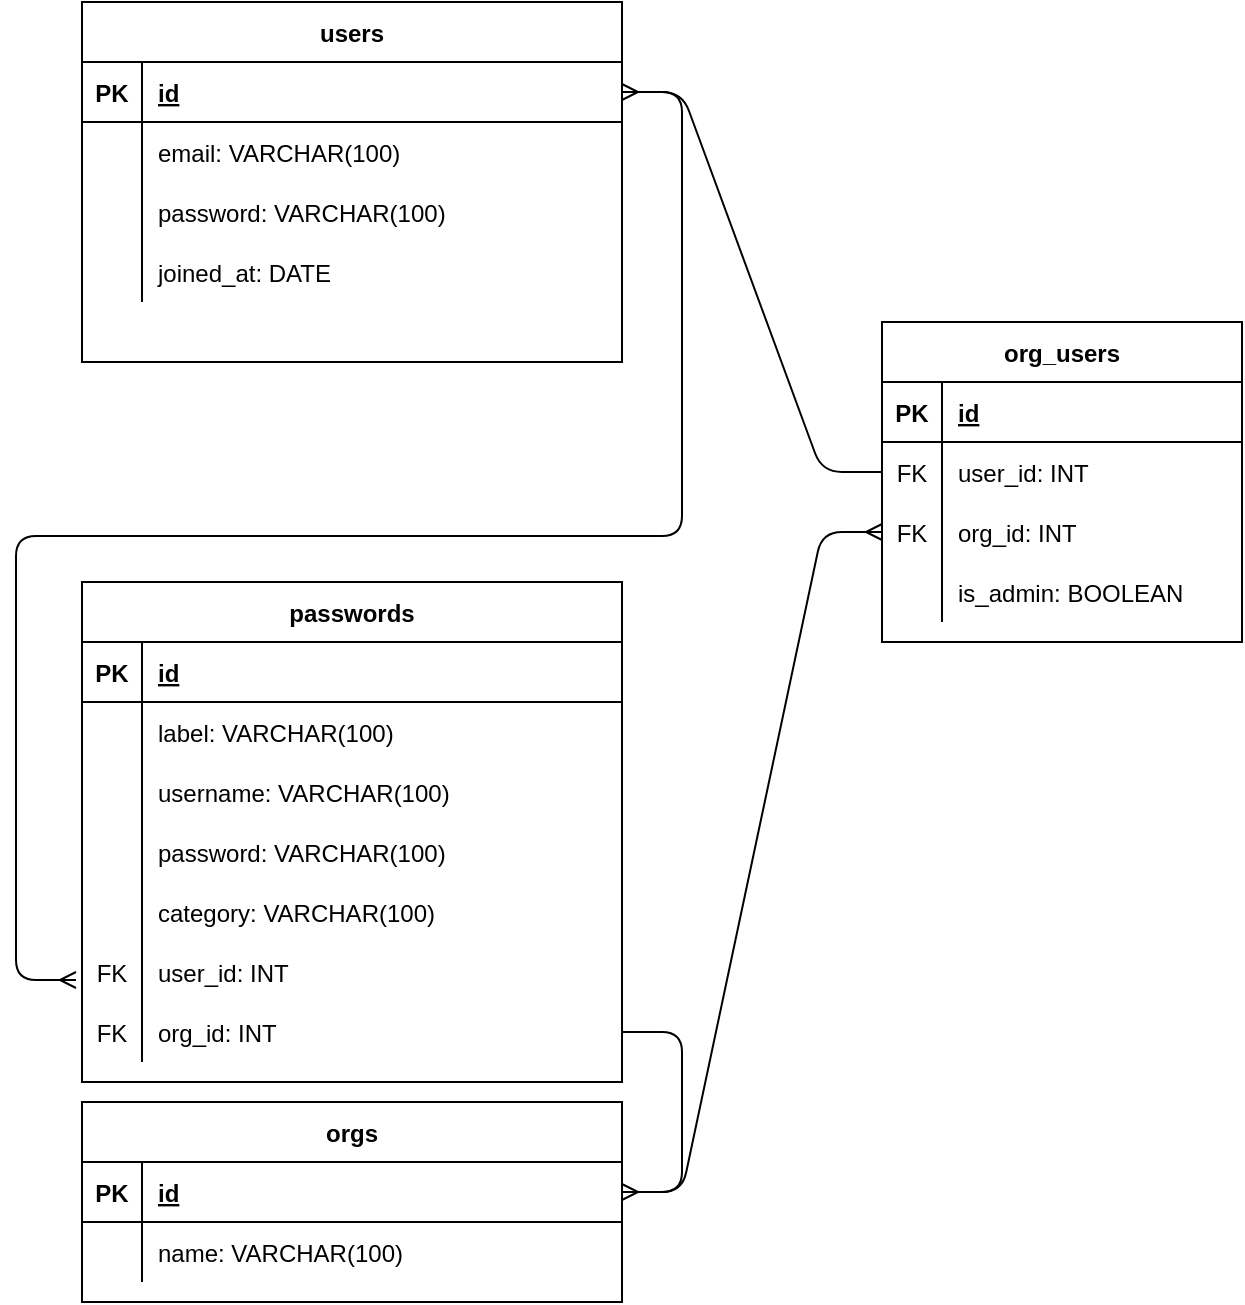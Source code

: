 <mxfile version="14.5.6" type="device"><diagram id="LW_RmXzN3S1zugNGrasB" name="Page-1"><mxGraphModel dx="1070" dy="1002" grid="1" gridSize="10" guides="1" tooltips="1" connect="1" arrows="1" fold="1" page="1" pageScale="1" pageWidth="850" pageHeight="1100" math="0" shadow="0"><root><mxCell id="0"/><mxCell id="1" parent="0"/><mxCell id="nkz94UdO37lvc7SOZEWk-1" value="users" style="shape=table;startSize=30;container=1;collapsible=1;childLayout=tableLayout;fixedRows=1;rowLines=0;fontStyle=1;align=center;resizeLast=1;" parent="1" vertex="1"><mxGeometry x="80" y="40" width="270" height="180" as="geometry"/></mxCell><mxCell id="nkz94UdO37lvc7SOZEWk-2" value="" style="shape=partialRectangle;collapsible=0;dropTarget=0;pointerEvents=0;fillColor=none;top=0;left=0;bottom=1;right=0;points=[[0,0.5],[1,0.5]];portConstraint=eastwest;" parent="nkz94UdO37lvc7SOZEWk-1" vertex="1"><mxGeometry y="30" width="270" height="30" as="geometry"/></mxCell><mxCell id="nkz94UdO37lvc7SOZEWk-3" value="PK" style="shape=partialRectangle;connectable=0;fillColor=none;top=0;left=0;bottom=0;right=0;fontStyle=1;overflow=hidden;" parent="nkz94UdO37lvc7SOZEWk-2" vertex="1"><mxGeometry width="30" height="30" as="geometry"/></mxCell><mxCell id="nkz94UdO37lvc7SOZEWk-4" value="id" style="shape=partialRectangle;connectable=0;fillColor=none;top=0;left=0;bottom=0;right=0;align=left;spacingLeft=6;fontStyle=5;overflow=hidden;" parent="nkz94UdO37lvc7SOZEWk-2" vertex="1"><mxGeometry x="30" width="240" height="30" as="geometry"/></mxCell><mxCell id="nkz94UdO37lvc7SOZEWk-5" value="" style="shape=partialRectangle;collapsible=0;dropTarget=0;pointerEvents=0;fillColor=none;top=0;left=0;bottom=0;right=0;points=[[0,0.5],[1,0.5]];portConstraint=eastwest;" parent="nkz94UdO37lvc7SOZEWk-1" vertex="1"><mxGeometry y="60" width="270" height="30" as="geometry"/></mxCell><mxCell id="nkz94UdO37lvc7SOZEWk-6" value="" style="shape=partialRectangle;connectable=0;fillColor=none;top=0;left=0;bottom=0;right=0;editable=1;overflow=hidden;" parent="nkz94UdO37lvc7SOZEWk-5" vertex="1"><mxGeometry width="30" height="30" as="geometry"/></mxCell><mxCell id="nkz94UdO37lvc7SOZEWk-7" value="email: VARCHAR(100)" style="shape=partialRectangle;connectable=0;fillColor=none;top=0;left=0;bottom=0;right=0;align=left;spacingLeft=6;overflow=hidden;" parent="nkz94UdO37lvc7SOZEWk-5" vertex="1"><mxGeometry x="30" width="240" height="30" as="geometry"/></mxCell><mxCell id="nkz94UdO37lvc7SOZEWk-8" value="" style="shape=partialRectangle;collapsible=0;dropTarget=0;pointerEvents=0;fillColor=none;top=0;left=0;bottom=0;right=0;points=[[0,0.5],[1,0.5]];portConstraint=eastwest;" parent="nkz94UdO37lvc7SOZEWk-1" vertex="1"><mxGeometry y="90" width="270" height="30" as="geometry"/></mxCell><mxCell id="nkz94UdO37lvc7SOZEWk-9" value="" style="shape=partialRectangle;connectable=0;fillColor=none;top=0;left=0;bottom=0;right=0;editable=1;overflow=hidden;" parent="nkz94UdO37lvc7SOZEWk-8" vertex="1"><mxGeometry width="30" height="30" as="geometry"/></mxCell><mxCell id="nkz94UdO37lvc7SOZEWk-10" value="password: VARCHAR(100)" style="shape=partialRectangle;connectable=0;fillColor=none;top=0;left=0;bottom=0;right=0;align=left;spacingLeft=6;overflow=hidden;" parent="nkz94UdO37lvc7SOZEWk-8" vertex="1"><mxGeometry x="30" width="240" height="30" as="geometry"/></mxCell><mxCell id="sY6yOcYnLdvT0vO3Td1--1" value="" style="shape=partialRectangle;collapsible=0;dropTarget=0;pointerEvents=0;fillColor=none;top=0;left=0;bottom=0;right=0;points=[[0,0.5],[1,0.5]];portConstraint=eastwest;" vertex="1" parent="nkz94UdO37lvc7SOZEWk-1"><mxGeometry y="120" width="270" height="30" as="geometry"/></mxCell><mxCell id="sY6yOcYnLdvT0vO3Td1--2" value="" style="shape=partialRectangle;connectable=0;fillColor=none;top=0;left=0;bottom=0;right=0;editable=1;overflow=hidden;" vertex="1" parent="sY6yOcYnLdvT0vO3Td1--1"><mxGeometry width="30" height="30" as="geometry"/></mxCell><mxCell id="sY6yOcYnLdvT0vO3Td1--3" value="joined_at: DATE" style="shape=partialRectangle;connectable=0;fillColor=none;top=0;left=0;bottom=0;right=0;align=left;spacingLeft=6;overflow=hidden;" vertex="1" parent="sY6yOcYnLdvT0vO3Td1--1"><mxGeometry x="30" width="240" height="30" as="geometry"/></mxCell><mxCell id="nkz94UdO37lvc7SOZEWk-14" value="passwords" style="shape=table;startSize=30;container=1;collapsible=1;childLayout=tableLayout;fixedRows=1;rowLines=0;fontStyle=1;align=center;resizeLast=1;" parent="1" vertex="1"><mxGeometry x="80" y="330" width="270" height="250" as="geometry"/></mxCell><mxCell id="nkz94UdO37lvc7SOZEWk-15" value="" style="shape=partialRectangle;collapsible=0;dropTarget=0;pointerEvents=0;fillColor=none;top=0;left=0;bottom=1;right=0;points=[[0,0.5],[1,0.5]];portConstraint=eastwest;" parent="nkz94UdO37lvc7SOZEWk-14" vertex="1"><mxGeometry y="30" width="270" height="30" as="geometry"/></mxCell><mxCell id="nkz94UdO37lvc7SOZEWk-16" value="PK" style="shape=partialRectangle;connectable=0;fillColor=none;top=0;left=0;bottom=0;right=0;fontStyle=1;overflow=hidden;" parent="nkz94UdO37lvc7SOZEWk-15" vertex="1"><mxGeometry width="30" height="30" as="geometry"/></mxCell><mxCell id="nkz94UdO37lvc7SOZEWk-17" value="id" style="shape=partialRectangle;connectable=0;fillColor=none;top=0;left=0;bottom=0;right=0;align=left;spacingLeft=6;fontStyle=5;overflow=hidden;" parent="nkz94UdO37lvc7SOZEWk-15" vertex="1"><mxGeometry x="30" width="240" height="30" as="geometry"/></mxCell><mxCell id="nkz94UdO37lvc7SOZEWk-18" value="" style="shape=partialRectangle;collapsible=0;dropTarget=0;pointerEvents=0;fillColor=none;top=0;left=0;bottom=0;right=0;points=[[0,0.5],[1,0.5]];portConstraint=eastwest;" parent="nkz94UdO37lvc7SOZEWk-14" vertex="1"><mxGeometry y="60" width="270" height="30" as="geometry"/></mxCell><mxCell id="nkz94UdO37lvc7SOZEWk-19" value="" style="shape=partialRectangle;connectable=0;fillColor=none;top=0;left=0;bottom=0;right=0;editable=1;overflow=hidden;" parent="nkz94UdO37lvc7SOZEWk-18" vertex="1"><mxGeometry width="30" height="30" as="geometry"/></mxCell><mxCell id="nkz94UdO37lvc7SOZEWk-20" value="label: VARCHAR(100)" style="shape=partialRectangle;connectable=0;fillColor=none;top=0;left=0;bottom=0;right=0;align=left;spacingLeft=6;overflow=hidden;" parent="nkz94UdO37lvc7SOZEWk-18" vertex="1"><mxGeometry x="30" width="240" height="30" as="geometry"/></mxCell><mxCell id="nkz94UdO37lvc7SOZEWk-57" value="" style="shape=partialRectangle;collapsible=0;dropTarget=0;pointerEvents=0;fillColor=none;top=0;left=0;bottom=0;right=0;points=[[0,0.5],[1,0.5]];portConstraint=eastwest;" parent="nkz94UdO37lvc7SOZEWk-14" vertex="1"><mxGeometry y="90" width="270" height="30" as="geometry"/></mxCell><mxCell id="nkz94UdO37lvc7SOZEWk-58" value="" style="shape=partialRectangle;connectable=0;fillColor=none;top=0;left=0;bottom=0;right=0;editable=1;overflow=hidden;" parent="nkz94UdO37lvc7SOZEWk-57" vertex="1"><mxGeometry width="30" height="30" as="geometry"/></mxCell><mxCell id="nkz94UdO37lvc7SOZEWk-59" value="username: VARCHAR(100)" style="shape=partialRectangle;connectable=0;fillColor=none;top=0;left=0;bottom=0;right=0;align=left;spacingLeft=6;overflow=hidden;" parent="nkz94UdO37lvc7SOZEWk-57" vertex="1"><mxGeometry x="30" width="240" height="30" as="geometry"/></mxCell><mxCell id="nkz94UdO37lvc7SOZEWk-21" value="" style="shape=partialRectangle;collapsible=0;dropTarget=0;pointerEvents=0;fillColor=none;top=0;left=0;bottom=0;right=0;points=[[0,0.5],[1,0.5]];portConstraint=eastwest;" parent="nkz94UdO37lvc7SOZEWk-14" vertex="1"><mxGeometry y="120" width="270" height="30" as="geometry"/></mxCell><mxCell id="nkz94UdO37lvc7SOZEWk-22" value="" style="shape=partialRectangle;connectable=0;fillColor=none;top=0;left=0;bottom=0;right=0;editable=1;overflow=hidden;" parent="nkz94UdO37lvc7SOZEWk-21" vertex="1"><mxGeometry width="30" height="30" as="geometry"/></mxCell><mxCell id="nkz94UdO37lvc7SOZEWk-23" value="password: VARCHAR(100)" style="shape=partialRectangle;connectable=0;fillColor=none;top=0;left=0;bottom=0;right=0;align=left;spacingLeft=6;overflow=hidden;" parent="nkz94UdO37lvc7SOZEWk-21" vertex="1"><mxGeometry x="30" width="240" height="30" as="geometry"/></mxCell><mxCell id="nkz94UdO37lvc7SOZEWk-73" value="" style="shape=partialRectangle;collapsible=0;dropTarget=0;pointerEvents=0;fillColor=none;top=0;left=0;bottom=0;right=0;points=[[0,0.5],[1,0.5]];portConstraint=eastwest;" parent="nkz94UdO37lvc7SOZEWk-14" vertex="1"><mxGeometry y="150" width="270" height="30" as="geometry"/></mxCell><mxCell id="nkz94UdO37lvc7SOZEWk-74" value="" style="shape=partialRectangle;connectable=0;fillColor=none;top=0;left=0;bottom=0;right=0;editable=1;overflow=hidden;" parent="nkz94UdO37lvc7SOZEWk-73" vertex="1"><mxGeometry width="30" height="30" as="geometry"/></mxCell><mxCell id="nkz94UdO37lvc7SOZEWk-75" value="category: VARCHAR(100)" style="shape=partialRectangle;connectable=0;fillColor=none;top=0;left=0;bottom=0;right=0;align=left;spacingLeft=6;overflow=hidden;" parent="nkz94UdO37lvc7SOZEWk-73" vertex="1"><mxGeometry x="30" width="240" height="30" as="geometry"/></mxCell><mxCell id="nkz94UdO37lvc7SOZEWk-40" value="" style="shape=partialRectangle;collapsible=0;dropTarget=0;pointerEvents=0;fillColor=none;top=0;left=0;bottom=0;right=0;points=[[0,0.5],[1,0.5]];portConstraint=eastwest;" parent="nkz94UdO37lvc7SOZEWk-14" vertex="1"><mxGeometry y="180" width="270" height="30" as="geometry"/></mxCell><mxCell id="nkz94UdO37lvc7SOZEWk-41" value="FK" style="shape=partialRectangle;connectable=0;fillColor=none;top=0;left=0;bottom=0;right=0;editable=1;overflow=hidden;" parent="nkz94UdO37lvc7SOZEWk-40" vertex="1"><mxGeometry width="30" height="30" as="geometry"/></mxCell><mxCell id="nkz94UdO37lvc7SOZEWk-42" value="user_id: INT" style="shape=partialRectangle;connectable=0;fillColor=none;top=0;left=0;bottom=0;right=0;align=left;spacingLeft=6;overflow=hidden;" parent="nkz94UdO37lvc7SOZEWk-40" vertex="1"><mxGeometry x="30" width="240" height="30" as="geometry"/></mxCell><mxCell id="nkz94UdO37lvc7SOZEWk-79" value="" style="shape=partialRectangle;collapsible=0;dropTarget=0;pointerEvents=0;fillColor=none;top=0;left=0;bottom=0;right=0;points=[[0,0.5],[1,0.5]];portConstraint=eastwest;" parent="nkz94UdO37lvc7SOZEWk-14" vertex="1"><mxGeometry y="210" width="270" height="30" as="geometry"/></mxCell><mxCell id="nkz94UdO37lvc7SOZEWk-80" value="FK" style="shape=partialRectangle;connectable=0;fillColor=none;top=0;left=0;bottom=0;right=0;editable=1;overflow=hidden;" parent="nkz94UdO37lvc7SOZEWk-79" vertex="1"><mxGeometry width="30" height="30" as="geometry"/></mxCell><mxCell id="nkz94UdO37lvc7SOZEWk-81" value="org_id: INT" style="shape=partialRectangle;connectable=0;fillColor=none;top=0;left=0;bottom=0;right=0;align=left;spacingLeft=6;overflow=hidden;" parent="nkz94UdO37lvc7SOZEWk-79" vertex="1"><mxGeometry x="30" width="240" height="30" as="geometry"/></mxCell><mxCell id="nkz94UdO37lvc7SOZEWk-27" value="orgs" style="shape=table;startSize=30;container=1;collapsible=1;childLayout=tableLayout;fixedRows=1;rowLines=0;fontStyle=1;align=center;resizeLast=1;" parent="1" vertex="1"><mxGeometry x="80" y="590" width="270" height="100" as="geometry"/></mxCell><mxCell id="nkz94UdO37lvc7SOZEWk-28" value="" style="shape=partialRectangle;collapsible=0;dropTarget=0;pointerEvents=0;fillColor=none;top=0;left=0;bottom=1;right=0;points=[[0,0.5],[1,0.5]];portConstraint=eastwest;" parent="nkz94UdO37lvc7SOZEWk-27" vertex="1"><mxGeometry y="30" width="270" height="30" as="geometry"/></mxCell><mxCell id="nkz94UdO37lvc7SOZEWk-29" value="PK" style="shape=partialRectangle;connectable=0;fillColor=none;top=0;left=0;bottom=0;right=0;fontStyle=1;overflow=hidden;" parent="nkz94UdO37lvc7SOZEWk-28" vertex="1"><mxGeometry width="30" height="30" as="geometry"/></mxCell><mxCell id="nkz94UdO37lvc7SOZEWk-30" value="id" style="shape=partialRectangle;connectable=0;fillColor=none;top=0;left=0;bottom=0;right=0;align=left;spacingLeft=6;fontStyle=5;overflow=hidden;" parent="nkz94UdO37lvc7SOZEWk-28" vertex="1"><mxGeometry x="30" width="240" height="30" as="geometry"/></mxCell><mxCell id="nkz94UdO37lvc7SOZEWk-31" value="" style="shape=partialRectangle;collapsible=0;dropTarget=0;pointerEvents=0;fillColor=none;top=0;left=0;bottom=0;right=0;points=[[0,0.5],[1,0.5]];portConstraint=eastwest;" parent="nkz94UdO37lvc7SOZEWk-27" vertex="1"><mxGeometry y="60" width="270" height="30" as="geometry"/></mxCell><mxCell id="nkz94UdO37lvc7SOZEWk-32" value="" style="shape=partialRectangle;connectable=0;fillColor=none;top=0;left=0;bottom=0;right=0;editable=1;overflow=hidden;" parent="nkz94UdO37lvc7SOZEWk-31" vertex="1"><mxGeometry width="30" height="30" as="geometry"/></mxCell><mxCell id="nkz94UdO37lvc7SOZEWk-33" value="name: VARCHAR(100)" style="shape=partialRectangle;connectable=0;fillColor=none;top=0;left=0;bottom=0;right=0;align=left;spacingLeft=6;overflow=hidden;" parent="nkz94UdO37lvc7SOZEWk-31" vertex="1"><mxGeometry x="30" width="240" height="30" as="geometry"/></mxCell><mxCell id="nkz94UdO37lvc7SOZEWk-43" value="org_users" style="shape=table;startSize=30;container=1;collapsible=1;childLayout=tableLayout;fixedRows=1;rowLines=0;fontStyle=1;align=center;resizeLast=1;" parent="1" vertex="1"><mxGeometry x="480" y="200" width="180" height="160" as="geometry"/></mxCell><mxCell id="nkz94UdO37lvc7SOZEWk-44" value="" style="shape=partialRectangle;collapsible=0;dropTarget=0;pointerEvents=0;fillColor=none;top=0;left=0;bottom=1;right=0;points=[[0,0.5],[1,0.5]];portConstraint=eastwest;" parent="nkz94UdO37lvc7SOZEWk-43" vertex="1"><mxGeometry y="30" width="180" height="30" as="geometry"/></mxCell><mxCell id="nkz94UdO37lvc7SOZEWk-45" value="PK" style="shape=partialRectangle;connectable=0;fillColor=none;top=0;left=0;bottom=0;right=0;fontStyle=1;overflow=hidden;" parent="nkz94UdO37lvc7SOZEWk-44" vertex="1"><mxGeometry width="30" height="30" as="geometry"/></mxCell><mxCell id="nkz94UdO37lvc7SOZEWk-46" value="id" style="shape=partialRectangle;connectable=0;fillColor=none;top=0;left=0;bottom=0;right=0;align=left;spacingLeft=6;fontStyle=5;overflow=hidden;" parent="nkz94UdO37lvc7SOZEWk-44" vertex="1"><mxGeometry x="30" width="150" height="30" as="geometry"/></mxCell><mxCell id="nkz94UdO37lvc7SOZEWk-47" value="" style="shape=partialRectangle;collapsible=0;dropTarget=0;pointerEvents=0;fillColor=none;top=0;left=0;bottom=0;right=0;points=[[0,0.5],[1,0.5]];portConstraint=eastwest;" parent="nkz94UdO37lvc7SOZEWk-43" vertex="1"><mxGeometry y="60" width="180" height="30" as="geometry"/></mxCell><mxCell id="nkz94UdO37lvc7SOZEWk-48" value="FK" style="shape=partialRectangle;connectable=0;fillColor=none;top=0;left=0;bottom=0;right=0;editable=1;overflow=hidden;" parent="nkz94UdO37lvc7SOZEWk-47" vertex="1"><mxGeometry width="30" height="30" as="geometry"/></mxCell><mxCell id="nkz94UdO37lvc7SOZEWk-49" value="user_id: INT" style="shape=partialRectangle;connectable=0;fillColor=none;top=0;left=0;bottom=0;right=0;align=left;spacingLeft=6;overflow=hidden;" parent="nkz94UdO37lvc7SOZEWk-47" vertex="1"><mxGeometry x="30" width="150" height="30" as="geometry"/></mxCell><mxCell id="nkz94UdO37lvc7SOZEWk-50" value="" style="shape=partialRectangle;collapsible=0;dropTarget=0;pointerEvents=0;fillColor=none;top=0;left=0;bottom=0;right=0;points=[[0,0.5],[1,0.5]];portConstraint=eastwest;" parent="nkz94UdO37lvc7SOZEWk-43" vertex="1"><mxGeometry y="90" width="180" height="30" as="geometry"/></mxCell><mxCell id="nkz94UdO37lvc7SOZEWk-51" value="FK" style="shape=partialRectangle;connectable=0;fillColor=none;top=0;left=0;bottom=0;right=0;editable=1;overflow=hidden;" parent="nkz94UdO37lvc7SOZEWk-50" vertex="1"><mxGeometry width="30" height="30" as="geometry"/></mxCell><mxCell id="nkz94UdO37lvc7SOZEWk-52" value="org_id: INT" style="shape=partialRectangle;connectable=0;fillColor=none;top=0;left=0;bottom=0;right=0;align=left;spacingLeft=6;overflow=hidden;" parent="nkz94UdO37lvc7SOZEWk-50" vertex="1"><mxGeometry x="30" width="150" height="30" as="geometry"/></mxCell><mxCell id="sY6yOcYnLdvT0vO3Td1--4" value="" style="shape=partialRectangle;collapsible=0;dropTarget=0;pointerEvents=0;fillColor=none;top=0;left=0;bottom=0;right=0;points=[[0,0.5],[1,0.5]];portConstraint=eastwest;" vertex="1" parent="nkz94UdO37lvc7SOZEWk-43"><mxGeometry y="120" width="180" height="30" as="geometry"/></mxCell><mxCell id="sY6yOcYnLdvT0vO3Td1--5" value="" style="shape=partialRectangle;connectable=0;fillColor=none;top=0;left=0;bottom=0;right=0;editable=1;overflow=hidden;" vertex="1" parent="sY6yOcYnLdvT0vO3Td1--4"><mxGeometry width="30" height="30" as="geometry"/></mxCell><mxCell id="sY6yOcYnLdvT0vO3Td1--6" value="is_admin: BOOLEAN" style="shape=partialRectangle;connectable=0;fillColor=none;top=0;left=0;bottom=0;right=0;align=left;spacingLeft=6;overflow=hidden;" vertex="1" parent="sY6yOcYnLdvT0vO3Td1--4"><mxGeometry x="30" width="150" height="30" as="geometry"/></mxCell><mxCell id="nkz94UdO37lvc7SOZEWk-76" value="" style="edgeStyle=entityRelationEdgeStyle;fontSize=12;html=1;endArrow=ERmany;exitX=1;exitY=0.5;exitDx=0;exitDy=0;entryX=0;entryY=0.5;entryDx=0;entryDy=0;" parent="1" source="nkz94UdO37lvc7SOZEWk-28" target="nkz94UdO37lvc7SOZEWk-50" edge="1"><mxGeometry width="100" height="100" relative="1" as="geometry"><mxPoint x="390" y="640" as="sourcePoint"/><mxPoint x="490" y="540" as="targetPoint"/></mxGeometry></mxCell><mxCell id="nkz94UdO37lvc7SOZEWk-77" value="" style="edgeStyle=entityRelationEdgeStyle;fontSize=12;html=1;endArrow=ERmany;exitX=0;exitY=0.5;exitDx=0;exitDy=0;entryX=1;entryY=0.5;entryDx=0;entryDy=0;" parent="1" source="nkz94UdO37lvc7SOZEWk-47" target="nkz94UdO37lvc7SOZEWk-2" edge="1"><mxGeometry width="100" height="100" relative="1" as="geometry"><mxPoint x="360" y="260" as="sourcePoint"/><mxPoint x="460" y="160" as="targetPoint"/></mxGeometry></mxCell><mxCell id="nkz94UdO37lvc7SOZEWk-78" value="" style="edgeStyle=entityRelationEdgeStyle;fontSize=12;html=1;endArrow=ERmany;" parent="1" edge="1" source="nkz94UdO37lvc7SOZEWk-2"><mxGeometry width="100" height="100" relative="1" as="geometry"><mxPoint x="77" y="205" as="sourcePoint"/><mxPoint x="77" y="529" as="targetPoint"/></mxGeometry></mxCell><mxCell id="nkz94UdO37lvc7SOZEWk-82" value="" style="edgeStyle=entityRelationEdgeStyle;fontSize=12;html=1;endArrow=ERmany;exitX=1;exitY=0.5;exitDx=0;exitDy=0;entryX=1;entryY=0.5;entryDx=0;entryDy=0;" parent="1" source="nkz94UdO37lvc7SOZEWk-79" target="nkz94UdO37lvc7SOZEWk-28" edge="1"><mxGeometry width="100" height="100" relative="1" as="geometry"><mxPoint x="360" y="550" as="sourcePoint"/><mxPoint x="460" y="450" as="targetPoint"/></mxGeometry></mxCell></root></mxGraphModel></diagram></mxfile>